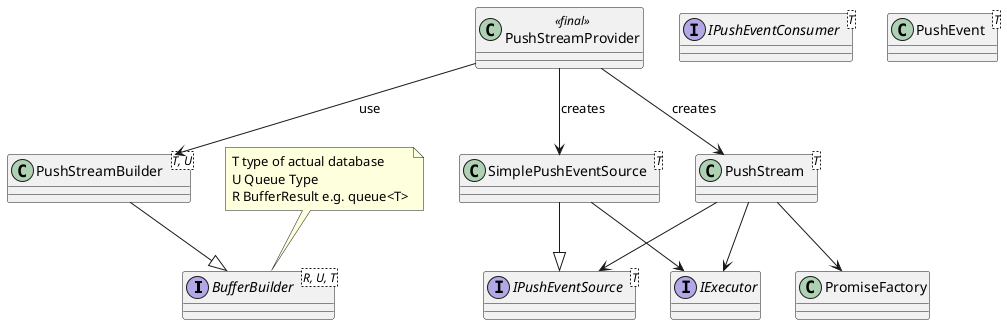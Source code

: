 @startuml

interface BufferBuilder<R, U, T>
note top
    T type of actual database
    U Queue Type
    R BufferResult e.g. queue<T>
end note

interface IPushEventConsumer<T>
interface IPushEventSource<T>
interface IExecutor

class PromiseFactory

class PushEvent<T>
class PushStream<T> 
class PushStreamBuilder<T, U>
class PushStreamProvider <<final>>
class SimplePushEventSource<T>

SimplePushEventSource --|> IPushEventSource
SimplePushEventSource --> IExecutor

PushStream --> IExecutor
PushStream --> PromiseFactory
PushStream --> IPushEventSource

PushStreamProvider --> PushStream : creates
PushStreamProvider --> SimplePushEventSource : creates
PushStreamProvider --> PushStreamBuilder : use

PushStreamBuilder --|> BufferBuilder

@enduml